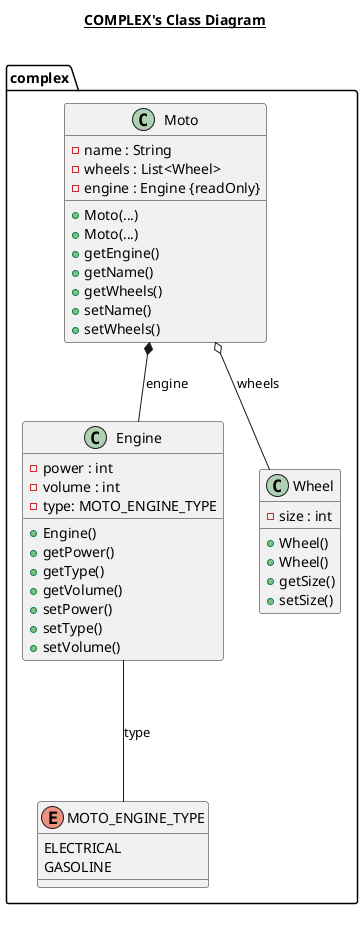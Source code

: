 @startuml

title __COMPLEX's Class Diagram__\n

  namespace complex {
    class complex.Engine {
        - power : int
        - volume : int
        - type: MOTO_ENGINE_TYPE
        + Engine()
        + getPower()
        + getType()
        + getVolume()
        + setPower()
        + setType()
        + setVolume()
    }
  }
  

  namespace complex {
    enum MOTO_ENGINE_TYPE {
      ELECTRICAL
      GASOLINE
    }
  }
  

  namespace complex {
    class complex.Moto {
        - name : String
        - wheels : List<Wheel>
        - engine : Engine {readOnly}
        + Moto(...)
        + Moto(...)
        + getEngine()
        + getName()
        + getWheels()
        + setName()
        + setWheels()
    }
  }
  

  namespace complex {
    class complex.Wheel {
        - size : int
        + Wheel()
        + Wheel()
        + getSize()
        + setSize()
    }
  }
  

  complex.Engine --- complex.MOTO_ENGINE_TYPE : type
  complex.Moto *-- complex.Engine : engine
  complex.Moto o-- complex.Wheel: wheels

right footer

endfooter

@enduml
